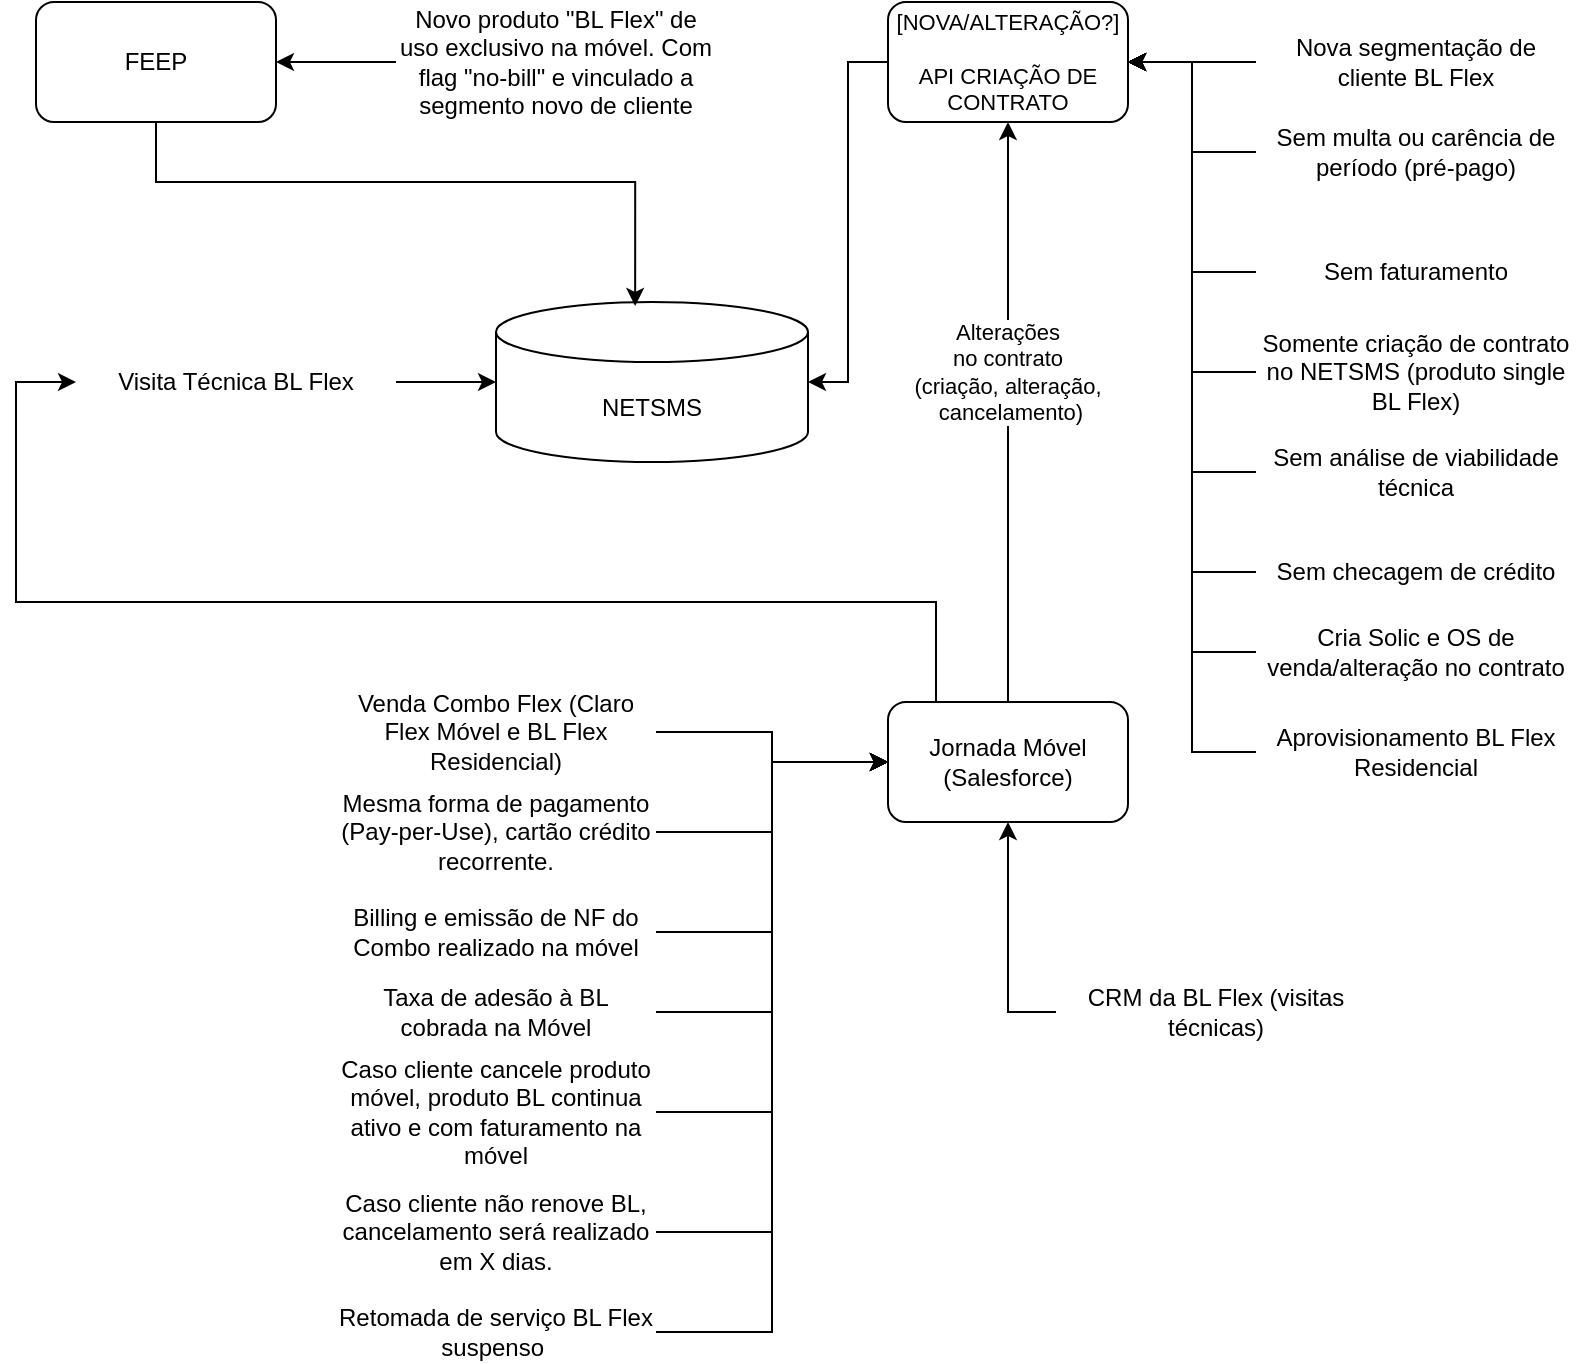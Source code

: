 <mxfile version="27.1.4">
  <diagram name="Página-1" id="dEcKvscp2UGSkrleQm4h">
    <mxGraphModel dx="1042" dy="527" grid="1" gridSize="10" guides="1" tooltips="1" connect="1" arrows="1" fold="1" page="1" pageScale="1" pageWidth="827" pageHeight="1169" math="0" shadow="0">
      <root>
        <mxCell id="0" />
        <mxCell id="1" parent="0" />
        <mxCell id="Y1WF1VeMBglXvYNFT1s_-1" value="FEEP" style="rounded=1;whiteSpace=wrap;html=1;" vertex="1" parent="1">
          <mxGeometry x="40" y="30" width="120" height="60" as="geometry" />
        </mxCell>
        <mxCell id="Y1WF1VeMBglXvYNFT1s_-3" style="edgeStyle=orthogonalEdgeStyle;rounded=0;orthogonalLoop=1;jettySize=auto;html=1;entryX=1;entryY=0.5;entryDx=0;entryDy=0;" edge="1" parent="1" source="Y1WF1VeMBglXvYNFT1s_-2" target="Y1WF1VeMBglXvYNFT1s_-1">
          <mxGeometry relative="1" as="geometry" />
        </mxCell>
        <mxCell id="Y1WF1VeMBglXvYNFT1s_-2" value="Novo produto &quot;BL Flex&quot; de uso exclusivo na móvel. Com flag &quot;no-bill&quot; e vinculado a segmento novo de cliente" style="text;html=1;align=center;verticalAlign=middle;whiteSpace=wrap;rounded=0;" vertex="1" parent="1">
          <mxGeometry x="220" y="45" width="160" height="30" as="geometry" />
        </mxCell>
        <mxCell id="Y1WF1VeMBglXvYNFT1s_-4" value="NETSMS" style="shape=cylinder3;whiteSpace=wrap;html=1;boundedLbl=1;backgroundOutline=1;size=15;" vertex="1" parent="1">
          <mxGeometry x="270" y="180" width="156" height="80" as="geometry" />
        </mxCell>
        <mxCell id="Y1WF1VeMBglXvYNFT1s_-5" style="edgeStyle=orthogonalEdgeStyle;rounded=0;orthogonalLoop=1;jettySize=auto;html=1;entryX=0.446;entryY=0.025;entryDx=0;entryDy=0;entryPerimeter=0;" edge="1" parent="1" source="Y1WF1VeMBglXvYNFT1s_-1" target="Y1WF1VeMBglXvYNFT1s_-4">
          <mxGeometry relative="1" as="geometry">
            <Array as="points">
              <mxPoint x="100" y="120" />
              <mxPoint x="340" y="120" />
            </Array>
          </mxGeometry>
        </mxCell>
        <mxCell id="Y1WF1VeMBglXvYNFT1s_-6" value="[NOVA/ALTERAÇÃO?]&lt;div&gt;&lt;br&gt;&lt;/div&gt;&lt;div&gt;API CRIAÇÃO DE CONTRATO&lt;/div&gt;" style="rounded=1;whiteSpace=wrap;html=1;fontSize=11;" vertex="1" parent="1">
          <mxGeometry x="466" y="30" width="120" height="60" as="geometry" />
        </mxCell>
        <mxCell id="Y1WF1VeMBglXvYNFT1s_-8" style="edgeStyle=orthogonalEdgeStyle;rounded=0;orthogonalLoop=1;jettySize=auto;html=1;entryX=1;entryY=0.5;entryDx=0;entryDy=0;" edge="1" parent="1" source="Y1WF1VeMBglXvYNFT1s_-7" target="Y1WF1VeMBglXvYNFT1s_-6">
          <mxGeometry relative="1" as="geometry" />
        </mxCell>
        <mxCell id="Y1WF1VeMBglXvYNFT1s_-7" value="Nova segmentação de cliente BL Flex" style="text;html=1;align=center;verticalAlign=middle;whiteSpace=wrap;rounded=0;" vertex="1" parent="1">
          <mxGeometry x="650" y="45" width="160" height="30" as="geometry" />
        </mxCell>
        <mxCell id="Y1WF1VeMBglXvYNFT1s_-14" style="edgeStyle=orthogonalEdgeStyle;rounded=0;orthogonalLoop=1;jettySize=auto;html=1;" edge="1" parent="1" source="Y1WF1VeMBglXvYNFT1s_-9" target="Y1WF1VeMBglXvYNFT1s_-6">
          <mxGeometry relative="1" as="geometry" />
        </mxCell>
        <mxCell id="Y1WF1VeMBglXvYNFT1s_-9" value="Sem multa ou carência de período (pré-pago)" style="text;html=1;align=center;verticalAlign=middle;whiteSpace=wrap;rounded=0;" vertex="1" parent="1">
          <mxGeometry x="650" y="90" width="160" height="30" as="geometry" />
        </mxCell>
        <mxCell id="Y1WF1VeMBglXvYNFT1s_-15" style="edgeStyle=orthogonalEdgeStyle;rounded=0;orthogonalLoop=1;jettySize=auto;html=1;entryX=1;entryY=0.5;entryDx=0;entryDy=0;" edge="1" parent="1" source="Y1WF1VeMBglXvYNFT1s_-10" target="Y1WF1VeMBglXvYNFT1s_-6">
          <mxGeometry relative="1" as="geometry" />
        </mxCell>
        <mxCell id="Y1WF1VeMBglXvYNFT1s_-10" value="Sem faturamento" style="text;html=1;align=center;verticalAlign=middle;whiteSpace=wrap;rounded=0;" vertex="1" parent="1">
          <mxGeometry x="650" y="150" width="160" height="30" as="geometry" />
        </mxCell>
        <mxCell id="Y1WF1VeMBglXvYNFT1s_-16" style="edgeStyle=orthogonalEdgeStyle;rounded=0;orthogonalLoop=1;jettySize=auto;html=1;entryX=1;entryY=0.5;entryDx=0;entryDy=0;" edge="1" parent="1" source="Y1WF1VeMBglXvYNFT1s_-11" target="Y1WF1VeMBglXvYNFT1s_-6">
          <mxGeometry relative="1" as="geometry" />
        </mxCell>
        <mxCell id="Y1WF1VeMBglXvYNFT1s_-11" value="Somente criação de contrato no NETSMS (produto single BL Flex)" style="text;html=1;align=center;verticalAlign=middle;whiteSpace=wrap;rounded=0;" vertex="1" parent="1">
          <mxGeometry x="650" y="200" width="160" height="30" as="geometry" />
        </mxCell>
        <mxCell id="Y1WF1VeMBglXvYNFT1s_-19" style="edgeStyle=orthogonalEdgeStyle;rounded=0;orthogonalLoop=1;jettySize=auto;html=1;entryX=1;entryY=0.5;entryDx=0;entryDy=0;" edge="1" parent="1" source="Y1WF1VeMBglXvYNFT1s_-12" target="Y1WF1VeMBglXvYNFT1s_-6">
          <mxGeometry relative="1" as="geometry" />
        </mxCell>
        <mxCell id="Y1WF1VeMBglXvYNFT1s_-12" value="Sem análise de viabilidade técnica" style="text;html=1;align=center;verticalAlign=middle;whiteSpace=wrap;rounded=0;" vertex="1" parent="1">
          <mxGeometry x="650" y="250" width="160" height="30" as="geometry" />
        </mxCell>
        <mxCell id="Y1WF1VeMBglXvYNFT1s_-20" style="edgeStyle=orthogonalEdgeStyle;rounded=0;orthogonalLoop=1;jettySize=auto;html=1;entryX=1;entryY=0.5;entryDx=0;entryDy=0;" edge="1" parent="1" source="Y1WF1VeMBglXvYNFT1s_-13" target="Y1WF1VeMBglXvYNFT1s_-6">
          <mxGeometry relative="1" as="geometry" />
        </mxCell>
        <mxCell id="Y1WF1VeMBglXvYNFT1s_-13" value="Sem checagem de crédito" style="text;html=1;align=center;verticalAlign=middle;whiteSpace=wrap;rounded=0;" vertex="1" parent="1">
          <mxGeometry x="650" y="300" width="160" height="30" as="geometry" />
        </mxCell>
        <mxCell id="Y1WF1VeMBglXvYNFT1s_-21" style="edgeStyle=orthogonalEdgeStyle;rounded=0;orthogonalLoop=1;jettySize=auto;html=1;entryX=1;entryY=0.5;entryDx=0;entryDy=0;entryPerimeter=0;" edge="1" parent="1" source="Y1WF1VeMBglXvYNFT1s_-6" target="Y1WF1VeMBglXvYNFT1s_-4">
          <mxGeometry relative="1" as="geometry" />
        </mxCell>
        <mxCell id="Y1WF1VeMBglXvYNFT1s_-44" style="edgeStyle=orthogonalEdgeStyle;rounded=0;orthogonalLoop=1;jettySize=auto;html=1;entryX=0.5;entryY=1;entryDx=0;entryDy=0;" edge="1" parent="1" source="Y1WF1VeMBglXvYNFT1s_-22" target="Y1WF1VeMBglXvYNFT1s_-6">
          <mxGeometry relative="1" as="geometry" />
        </mxCell>
        <mxCell id="Y1WF1VeMBglXvYNFT1s_-45" value="Alterações&amp;nbsp;&lt;div&gt;no contrato&amp;nbsp;&lt;/div&gt;&lt;div&gt;(criação,&amp;nbsp;&lt;span style=&quot;background-color: light-dark(#ffffff, var(--ge-dark-color, #121212)); color: light-dark(rgb(0, 0, 0), rgb(255, 255, 255));&quot;&gt;alteração,&amp;nbsp;&lt;/span&gt;&lt;/div&gt;&lt;div&gt;cancelamento)&lt;/div&gt;" style="edgeLabel;html=1;align=center;verticalAlign=middle;resizable=0;points=[];" vertex="1" connectable="0" parent="Y1WF1VeMBglXvYNFT1s_-44">
          <mxGeometry x="0.143" y="-1" relative="1" as="geometry">
            <mxPoint as="offset" />
          </mxGeometry>
        </mxCell>
        <mxCell id="Y1WF1VeMBglXvYNFT1s_-49" style="edgeStyle=orthogonalEdgeStyle;rounded=0;orthogonalLoop=1;jettySize=auto;html=1;entryX=0;entryY=0.5;entryDx=0;entryDy=0;exitX=0.25;exitY=0;exitDx=0;exitDy=0;" edge="1" parent="1" source="Y1WF1VeMBglXvYNFT1s_-22" target="Y1WF1VeMBglXvYNFT1s_-29">
          <mxGeometry relative="1" as="geometry">
            <Array as="points">
              <mxPoint x="490" y="380" />
              <mxPoint x="490" y="330" />
              <mxPoint x="30" y="330" />
              <mxPoint x="30" y="220" />
            </Array>
          </mxGeometry>
        </mxCell>
        <mxCell id="Y1WF1VeMBglXvYNFT1s_-22" value="Jornada Móvel (Salesforce)" style="rounded=1;whiteSpace=wrap;html=1;" vertex="1" parent="1">
          <mxGeometry x="466" y="380" width="120" height="60" as="geometry" />
        </mxCell>
        <mxCell id="Y1WF1VeMBglXvYNFT1s_-38" style="edgeStyle=orthogonalEdgeStyle;rounded=0;orthogonalLoop=1;jettySize=auto;html=1;entryX=0;entryY=0.5;entryDx=0;entryDy=0;" edge="1" parent="1" source="Y1WF1VeMBglXvYNFT1s_-23" target="Y1WF1VeMBglXvYNFT1s_-22">
          <mxGeometry relative="1" as="geometry" />
        </mxCell>
        <mxCell id="Y1WF1VeMBglXvYNFT1s_-23" value="Venda Combo Flex (Claro Flex Móvel e BL Flex Residencial)" style="text;html=1;align=center;verticalAlign=middle;whiteSpace=wrap;rounded=0;" vertex="1" parent="1">
          <mxGeometry x="190" y="380" width="160" height="30" as="geometry" />
        </mxCell>
        <mxCell id="Y1WF1VeMBglXvYNFT1s_-39" style="edgeStyle=orthogonalEdgeStyle;rounded=0;orthogonalLoop=1;jettySize=auto;html=1;entryX=0;entryY=0.5;entryDx=0;entryDy=0;" edge="1" parent="1" source="Y1WF1VeMBglXvYNFT1s_-24" target="Y1WF1VeMBglXvYNFT1s_-22">
          <mxGeometry relative="1" as="geometry" />
        </mxCell>
        <mxCell id="Y1WF1VeMBglXvYNFT1s_-24" value="Mesma forma de pagamento (Pay-per-Use), cartão crédito recorrente." style="text;html=1;align=center;verticalAlign=middle;whiteSpace=wrap;rounded=0;" vertex="1" parent="1">
          <mxGeometry x="190" y="430" width="160" height="30" as="geometry" />
        </mxCell>
        <mxCell id="Y1WF1VeMBglXvYNFT1s_-26" style="edgeStyle=orthogonalEdgeStyle;rounded=0;orthogonalLoop=1;jettySize=auto;html=1;entryX=1;entryY=0.5;entryDx=0;entryDy=0;" edge="1" parent="1" source="Y1WF1VeMBglXvYNFT1s_-25" target="Y1WF1VeMBglXvYNFT1s_-6">
          <mxGeometry relative="1" as="geometry" />
        </mxCell>
        <mxCell id="Y1WF1VeMBglXvYNFT1s_-25" value="Cria Solic e OS de venda/alteração no contrato" style="text;html=1;align=center;verticalAlign=middle;whiteSpace=wrap;rounded=0;" vertex="1" parent="1">
          <mxGeometry x="650" y="340" width="160" height="30" as="geometry" />
        </mxCell>
        <mxCell id="Y1WF1VeMBglXvYNFT1s_-52" style="edgeStyle=orthogonalEdgeStyle;rounded=0;orthogonalLoop=1;jettySize=auto;html=1;entryX=1;entryY=0.5;entryDx=0;entryDy=0;" edge="1" parent="1" source="Y1WF1VeMBglXvYNFT1s_-28" target="Y1WF1VeMBglXvYNFT1s_-6">
          <mxGeometry relative="1" as="geometry" />
        </mxCell>
        <mxCell id="Y1WF1VeMBglXvYNFT1s_-28" value="Aprovisionamento BL Flex Residencial" style="text;html=1;align=center;verticalAlign=middle;whiteSpace=wrap;rounded=0;" vertex="1" parent="1">
          <mxGeometry x="650" y="390" width="160" height="30" as="geometry" />
        </mxCell>
        <mxCell id="Y1WF1VeMBglXvYNFT1s_-29" value="Visita Técnica BL Flex" style="text;html=1;align=center;verticalAlign=middle;whiteSpace=wrap;rounded=0;" vertex="1" parent="1">
          <mxGeometry x="60" y="205" width="160" height="30" as="geometry" />
        </mxCell>
        <mxCell id="Y1WF1VeMBglXvYNFT1s_-31" style="edgeStyle=orthogonalEdgeStyle;rounded=0;orthogonalLoop=1;jettySize=auto;html=1;entryX=0;entryY=0.5;entryDx=0;entryDy=0;entryPerimeter=0;" edge="1" parent="1" source="Y1WF1VeMBglXvYNFT1s_-29" target="Y1WF1VeMBglXvYNFT1s_-4">
          <mxGeometry relative="1" as="geometry" />
        </mxCell>
        <mxCell id="Y1WF1VeMBglXvYNFT1s_-40" style="edgeStyle=orthogonalEdgeStyle;rounded=0;orthogonalLoop=1;jettySize=auto;html=1;entryX=0;entryY=0.5;entryDx=0;entryDy=0;" edge="1" parent="1" source="Y1WF1VeMBglXvYNFT1s_-32" target="Y1WF1VeMBglXvYNFT1s_-22">
          <mxGeometry relative="1" as="geometry" />
        </mxCell>
        <mxCell id="Y1WF1VeMBglXvYNFT1s_-32" value="Billing e emissão de NF do Combo realizado na móvel" style="text;html=1;align=center;verticalAlign=middle;whiteSpace=wrap;rounded=0;" vertex="1" parent="1">
          <mxGeometry x="190" y="480" width="160" height="30" as="geometry" />
        </mxCell>
        <mxCell id="Y1WF1VeMBglXvYNFT1s_-41" style="edgeStyle=orthogonalEdgeStyle;rounded=0;orthogonalLoop=1;jettySize=auto;html=1;entryX=0;entryY=0.5;entryDx=0;entryDy=0;" edge="1" parent="1" source="Y1WF1VeMBglXvYNFT1s_-33" target="Y1WF1VeMBglXvYNFT1s_-22">
          <mxGeometry relative="1" as="geometry" />
        </mxCell>
        <mxCell id="Y1WF1VeMBglXvYNFT1s_-33" value="Taxa de adesão à BL cobrada na Móvel" style="text;html=1;align=center;verticalAlign=middle;whiteSpace=wrap;rounded=0;" vertex="1" parent="1">
          <mxGeometry x="190" y="520" width="160" height="30" as="geometry" />
        </mxCell>
        <mxCell id="Y1WF1VeMBglXvYNFT1s_-42" style="edgeStyle=orthogonalEdgeStyle;rounded=0;orthogonalLoop=1;jettySize=auto;html=1;entryX=0;entryY=0.5;entryDx=0;entryDy=0;" edge="1" parent="1" source="Y1WF1VeMBglXvYNFT1s_-34" target="Y1WF1VeMBglXvYNFT1s_-22">
          <mxGeometry relative="1" as="geometry" />
        </mxCell>
        <mxCell id="Y1WF1VeMBglXvYNFT1s_-34" value="Caso cliente cancele produto móvel, produto BL continua ativo e com faturamento na móvel" style="text;html=1;align=center;verticalAlign=middle;whiteSpace=wrap;rounded=0;" vertex="1" parent="1">
          <mxGeometry x="190" y="570" width="160" height="30" as="geometry" />
        </mxCell>
        <mxCell id="Y1WF1VeMBglXvYNFT1s_-46" style="edgeStyle=orthogonalEdgeStyle;rounded=0;orthogonalLoop=1;jettySize=auto;html=1;entryX=0.5;entryY=1;entryDx=0;entryDy=0;exitX=0;exitY=0.5;exitDx=0;exitDy=0;" edge="1" parent="1" source="Y1WF1VeMBglXvYNFT1s_-36" target="Y1WF1VeMBglXvYNFT1s_-22">
          <mxGeometry relative="1" as="geometry" />
        </mxCell>
        <mxCell id="Y1WF1VeMBglXvYNFT1s_-36" value="CRM da BL Flex (visitas técnicas)" style="text;html=1;align=center;verticalAlign=middle;whiteSpace=wrap;rounded=0;" vertex="1" parent="1">
          <mxGeometry x="550" y="520" width="160" height="30" as="geometry" />
        </mxCell>
        <mxCell id="Y1WF1VeMBglXvYNFT1s_-43" style="edgeStyle=orthogonalEdgeStyle;rounded=0;orthogonalLoop=1;jettySize=auto;html=1;entryX=0;entryY=0.5;entryDx=0;entryDy=0;" edge="1" parent="1" source="Y1WF1VeMBglXvYNFT1s_-37" target="Y1WF1VeMBglXvYNFT1s_-22">
          <mxGeometry relative="1" as="geometry" />
        </mxCell>
        <mxCell id="Y1WF1VeMBglXvYNFT1s_-37" value="Caso cliente não renove BL, &lt;span style=&quot;background-color: transparent; color: light-dark(rgb(0, 0, 0), rgb(255, 255, 255));&quot;&gt;cancelamento será realizado em X dias.&lt;/span&gt;" style="text;html=1;align=center;verticalAlign=middle;whiteSpace=wrap;rounded=0;" vertex="1" parent="1">
          <mxGeometry x="190" y="630" width="160" height="30" as="geometry" />
        </mxCell>
        <mxCell id="Y1WF1VeMBglXvYNFT1s_-48" style="edgeStyle=orthogonalEdgeStyle;rounded=0;orthogonalLoop=1;jettySize=auto;html=1;entryX=0;entryY=0.5;entryDx=0;entryDy=0;" edge="1" parent="1" source="Y1WF1VeMBglXvYNFT1s_-47" target="Y1WF1VeMBglXvYNFT1s_-22">
          <mxGeometry relative="1" as="geometry" />
        </mxCell>
        <mxCell id="Y1WF1VeMBglXvYNFT1s_-47" value="Retomada de serviço BL Flex suspenso&amp;nbsp;" style="text;html=1;align=center;verticalAlign=middle;whiteSpace=wrap;rounded=0;" vertex="1" parent="1">
          <mxGeometry x="190" y="680" width="160" height="30" as="geometry" />
        </mxCell>
      </root>
    </mxGraphModel>
  </diagram>
</mxfile>
